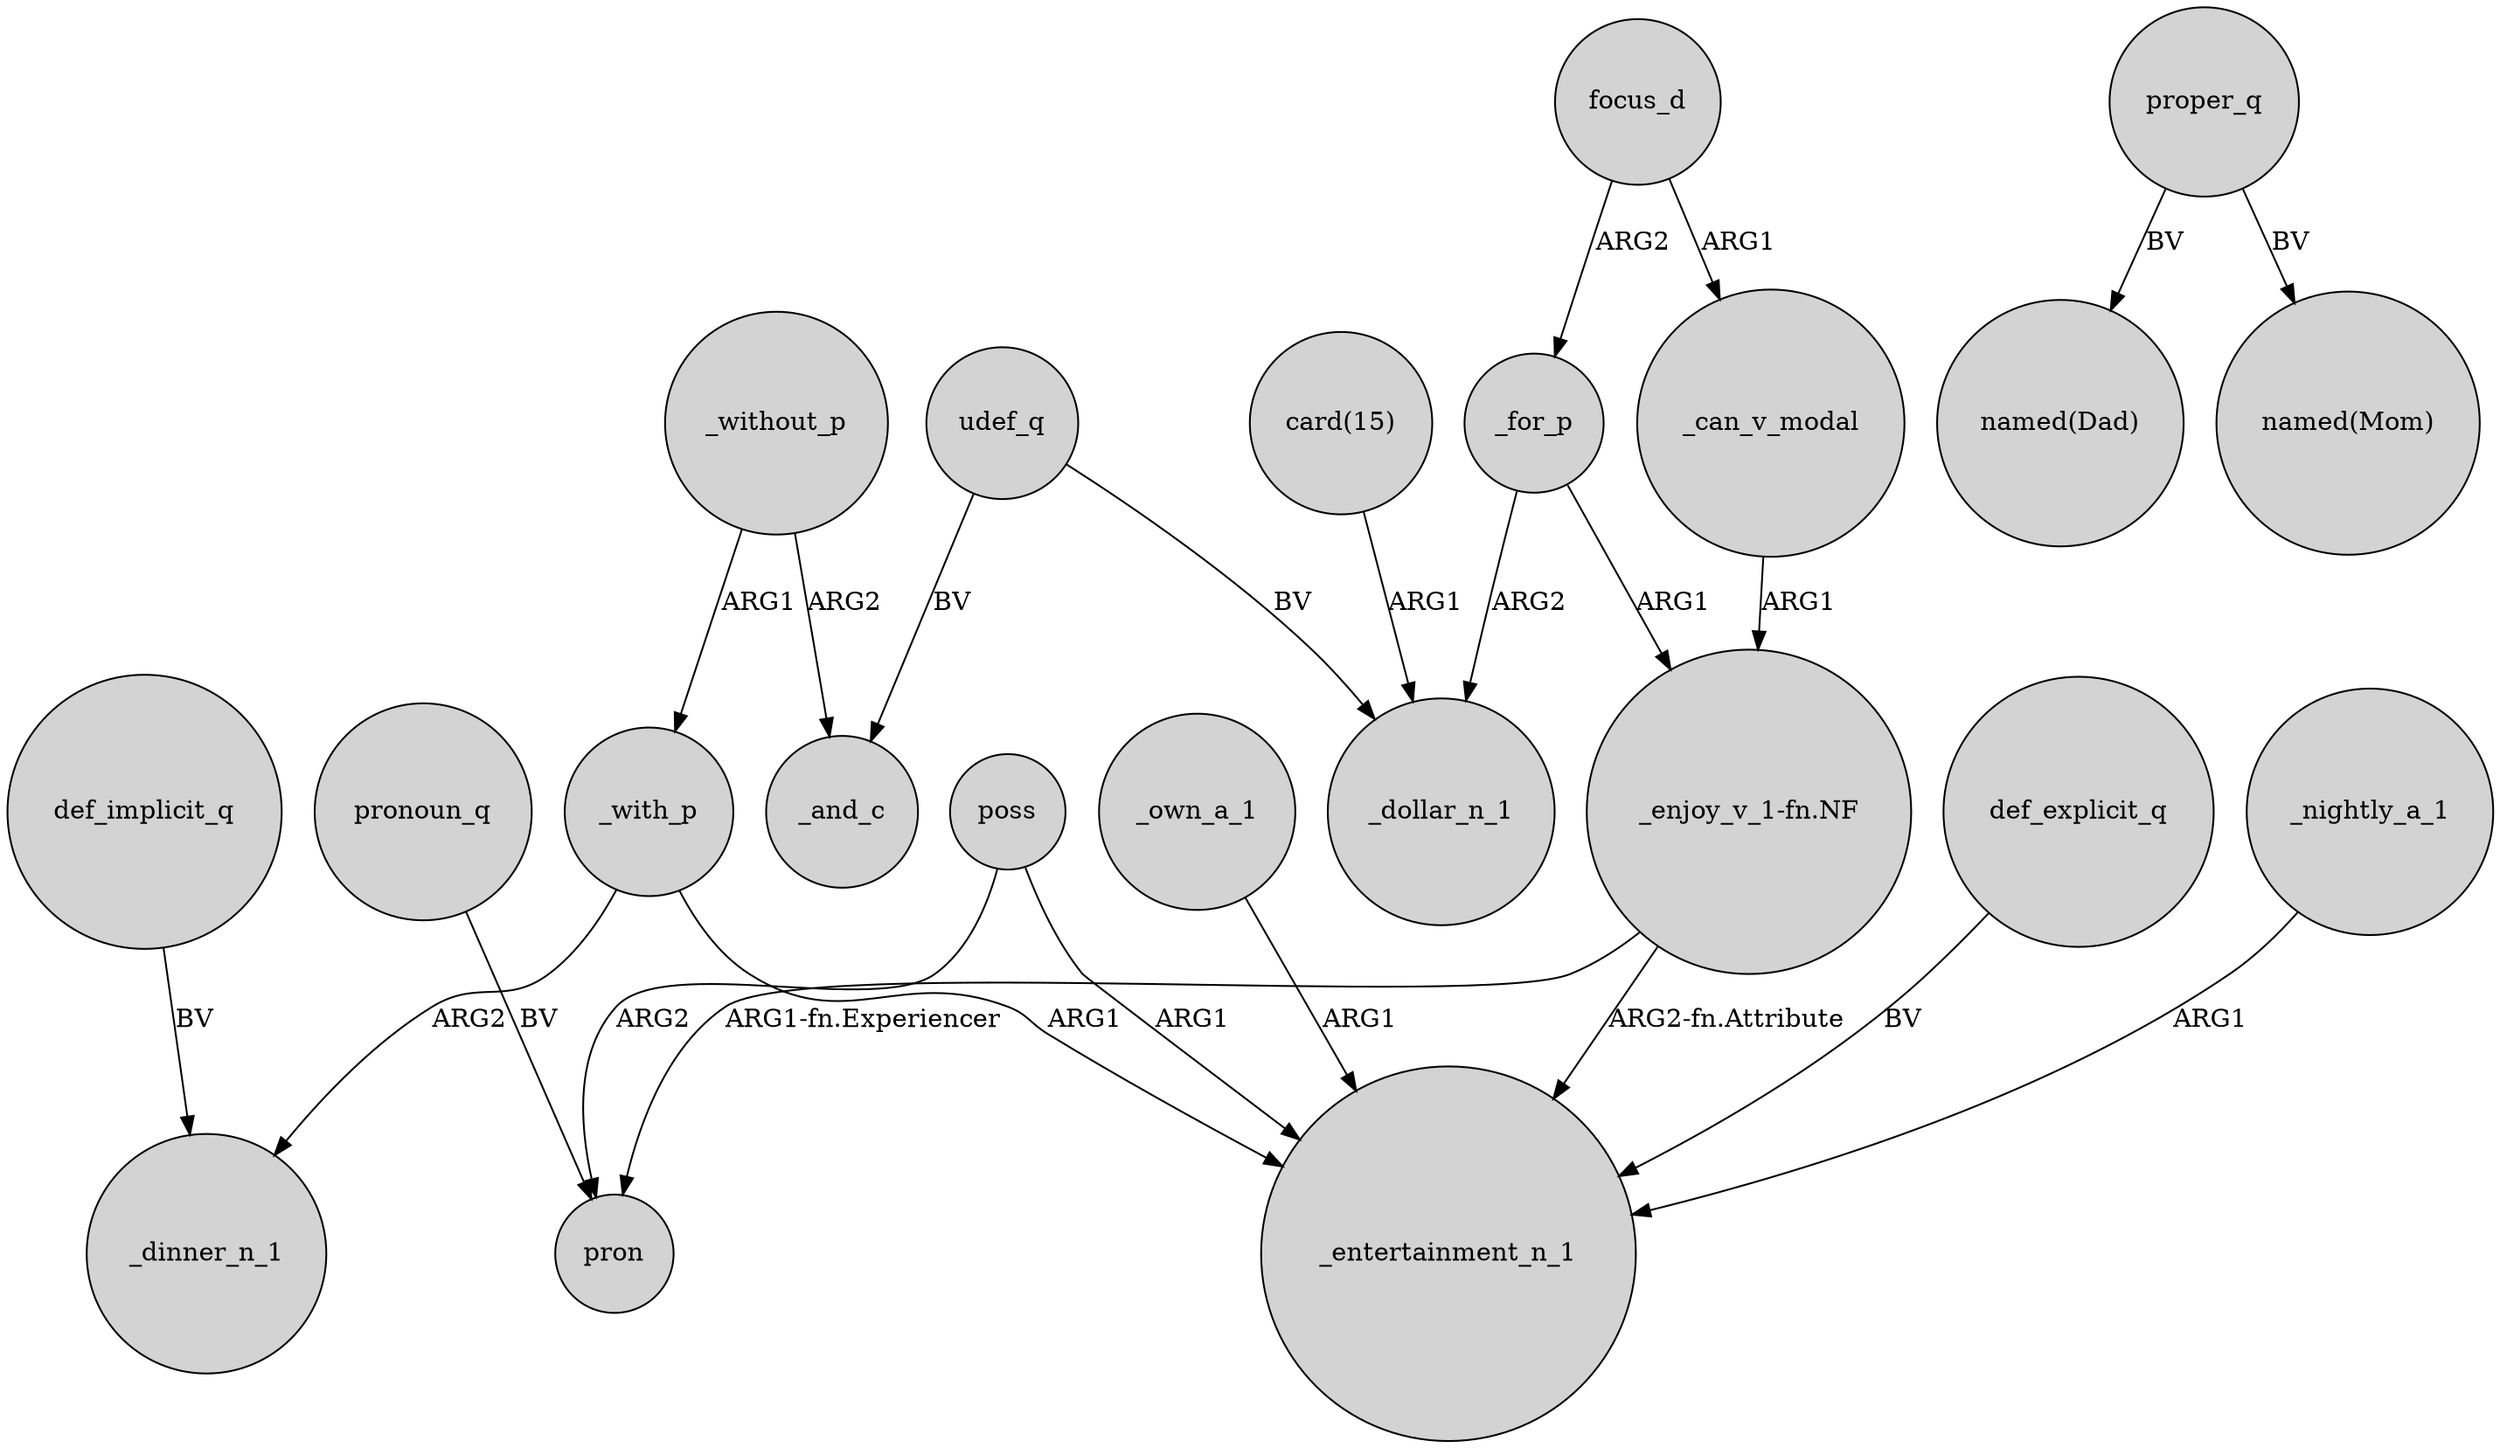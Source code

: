 digraph {
	node [shape=circle style=filled]
	_without_p -> _with_p [label=ARG1]
	poss -> pron [label=ARG2]
	_for_p -> _dollar_n_1 [label=ARG2]
	_can_v_modal -> "_enjoy_v_1-fn.NF" [label=ARG1]
	"_enjoy_v_1-fn.NF" -> _entertainment_n_1 [label="ARG2-fn.Attribute"]
	def_explicit_q -> _entertainment_n_1 [label=BV]
	_without_p -> _and_c [label=ARG2]
	"_enjoy_v_1-fn.NF" -> pron [label="ARG1-fn.Experiencer"]
	poss -> _entertainment_n_1 [label=ARG1]
	_for_p -> "_enjoy_v_1-fn.NF" [label=ARG1]
	focus_d -> _for_p [label=ARG2]
	proper_q -> "named(Dad)" [label=BV]
	pronoun_q -> pron [label=BV]
	_nightly_a_1 -> _entertainment_n_1 [label=ARG1]
	_with_p -> _entertainment_n_1 [label=ARG1]
	"card(15)" -> _dollar_n_1 [label=ARG1]
	focus_d -> _can_v_modal [label=ARG1]
	_own_a_1 -> _entertainment_n_1 [label=ARG1]
	_with_p -> _dinner_n_1 [label=ARG2]
	udef_q -> _and_c [label=BV]
	proper_q -> "named(Mom)" [label=BV]
	udef_q -> _dollar_n_1 [label=BV]
	def_implicit_q -> _dinner_n_1 [label=BV]
}
